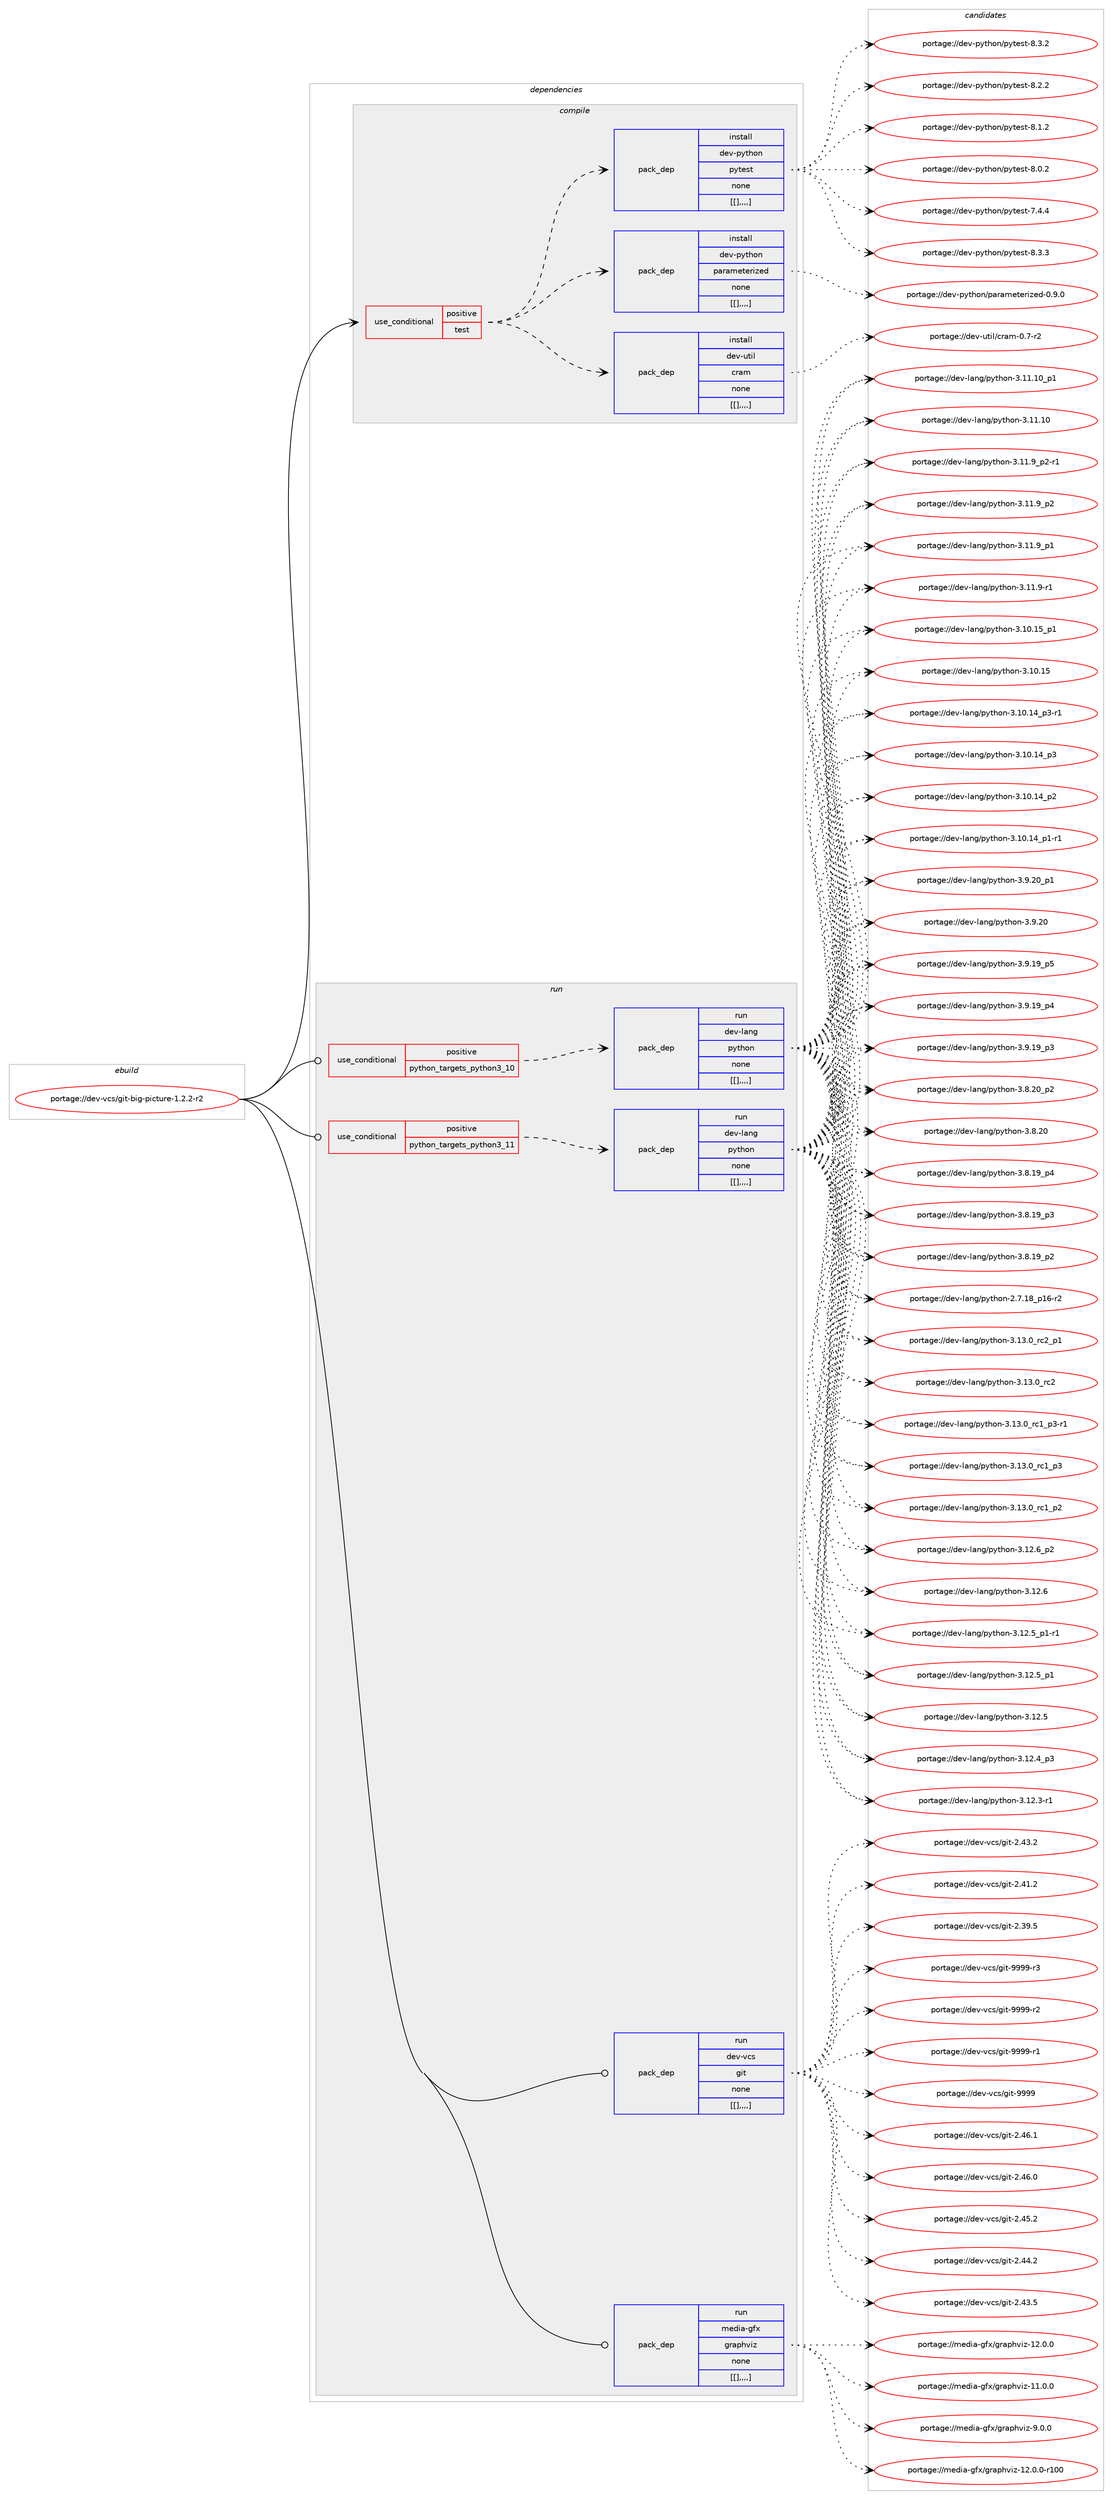 digraph prolog {

# *************
# Graph options
# *************

newrank=true;
concentrate=true;
compound=true;
graph [rankdir=LR,fontname=Helvetica,fontsize=10,ranksep=1.5];#, ranksep=2.5, nodesep=0.2];
edge  [arrowhead=vee];
node  [fontname=Helvetica,fontsize=10];

# **********
# The ebuild
# **********

subgraph cluster_leftcol {
color=gray;
label=<<i>ebuild</i>>;
id [label="portage://dev-vcs/git-big-picture-1.2.2-r2", color=red, width=4, href="../dev-vcs/git-big-picture-1.2.2-r2.svg"];
}

# ****************
# The dependencies
# ****************

subgraph cluster_midcol {
color=gray;
label=<<i>dependencies</i>>;
subgraph cluster_compile {
fillcolor="#eeeeee";
style=filled;
label=<<i>compile</i>>;
subgraph cond64974 {
dependency227092 [label=<<TABLE BORDER="0" CELLBORDER="1" CELLSPACING="0" CELLPADDING="4"><TR><TD ROWSPAN="3" CELLPADDING="10">use_conditional</TD></TR><TR><TD>positive</TD></TR><TR><TD>test</TD></TR></TABLE>>, shape=none, color=red];
subgraph pack160660 {
dependency227093 [label=<<TABLE BORDER="0" CELLBORDER="1" CELLSPACING="0" CELLPADDING="4" WIDTH="220"><TR><TD ROWSPAN="6" CELLPADDING="30">pack_dep</TD></TR><TR><TD WIDTH="110">install</TD></TR><TR><TD>dev-python</TD></TR><TR><TD>parameterized</TD></TR><TR><TD>none</TD></TR><TR><TD>[[],,,,]</TD></TR></TABLE>>, shape=none, color=blue];
}
dependency227092:e -> dependency227093:w [weight=20,style="dashed",arrowhead="vee"];
subgraph pack160661 {
dependency227094 [label=<<TABLE BORDER="0" CELLBORDER="1" CELLSPACING="0" CELLPADDING="4" WIDTH="220"><TR><TD ROWSPAN="6" CELLPADDING="30">pack_dep</TD></TR><TR><TD WIDTH="110">install</TD></TR><TR><TD>dev-python</TD></TR><TR><TD>pytest</TD></TR><TR><TD>none</TD></TR><TR><TD>[[],,,,]</TD></TR></TABLE>>, shape=none, color=blue];
}
dependency227092:e -> dependency227094:w [weight=20,style="dashed",arrowhead="vee"];
subgraph pack160662 {
dependency227095 [label=<<TABLE BORDER="0" CELLBORDER="1" CELLSPACING="0" CELLPADDING="4" WIDTH="220"><TR><TD ROWSPAN="6" CELLPADDING="30">pack_dep</TD></TR><TR><TD WIDTH="110">install</TD></TR><TR><TD>dev-util</TD></TR><TR><TD>cram</TD></TR><TR><TD>none</TD></TR><TR><TD>[[],,,,]</TD></TR></TABLE>>, shape=none, color=blue];
}
dependency227092:e -> dependency227095:w [weight=20,style="dashed",arrowhead="vee"];
}
id:e -> dependency227092:w [weight=20,style="solid",arrowhead="vee"];
}
subgraph cluster_compileandrun {
fillcolor="#eeeeee";
style=filled;
label=<<i>compile and run</i>>;
}
subgraph cluster_run {
fillcolor="#eeeeee";
style=filled;
label=<<i>run</i>>;
subgraph cond64975 {
dependency227096 [label=<<TABLE BORDER="0" CELLBORDER="1" CELLSPACING="0" CELLPADDING="4"><TR><TD ROWSPAN="3" CELLPADDING="10">use_conditional</TD></TR><TR><TD>positive</TD></TR><TR><TD>python_targets_python3_10</TD></TR></TABLE>>, shape=none, color=red];
subgraph pack160663 {
dependency227097 [label=<<TABLE BORDER="0" CELLBORDER="1" CELLSPACING="0" CELLPADDING="4" WIDTH="220"><TR><TD ROWSPAN="6" CELLPADDING="30">pack_dep</TD></TR><TR><TD WIDTH="110">run</TD></TR><TR><TD>dev-lang</TD></TR><TR><TD>python</TD></TR><TR><TD>none</TD></TR><TR><TD>[[],,,,]</TD></TR></TABLE>>, shape=none, color=blue];
}
dependency227096:e -> dependency227097:w [weight=20,style="dashed",arrowhead="vee"];
}
id:e -> dependency227096:w [weight=20,style="solid",arrowhead="odot"];
subgraph cond64976 {
dependency227098 [label=<<TABLE BORDER="0" CELLBORDER="1" CELLSPACING="0" CELLPADDING="4"><TR><TD ROWSPAN="3" CELLPADDING="10">use_conditional</TD></TR><TR><TD>positive</TD></TR><TR><TD>python_targets_python3_11</TD></TR></TABLE>>, shape=none, color=red];
subgraph pack160664 {
dependency227099 [label=<<TABLE BORDER="0" CELLBORDER="1" CELLSPACING="0" CELLPADDING="4" WIDTH="220"><TR><TD ROWSPAN="6" CELLPADDING="30">pack_dep</TD></TR><TR><TD WIDTH="110">run</TD></TR><TR><TD>dev-lang</TD></TR><TR><TD>python</TD></TR><TR><TD>none</TD></TR><TR><TD>[[],,,,]</TD></TR></TABLE>>, shape=none, color=blue];
}
dependency227098:e -> dependency227099:w [weight=20,style="dashed",arrowhead="vee"];
}
id:e -> dependency227098:w [weight=20,style="solid",arrowhead="odot"];
subgraph pack160665 {
dependency227100 [label=<<TABLE BORDER="0" CELLBORDER="1" CELLSPACING="0" CELLPADDING="4" WIDTH="220"><TR><TD ROWSPAN="6" CELLPADDING="30">pack_dep</TD></TR><TR><TD WIDTH="110">run</TD></TR><TR><TD>dev-vcs</TD></TR><TR><TD>git</TD></TR><TR><TD>none</TD></TR><TR><TD>[[],,,,]</TD></TR></TABLE>>, shape=none, color=blue];
}
id:e -> dependency227100:w [weight=20,style="solid",arrowhead="odot"];
subgraph pack160666 {
dependency227101 [label=<<TABLE BORDER="0" CELLBORDER="1" CELLSPACING="0" CELLPADDING="4" WIDTH="220"><TR><TD ROWSPAN="6" CELLPADDING="30">pack_dep</TD></TR><TR><TD WIDTH="110">run</TD></TR><TR><TD>media-gfx</TD></TR><TR><TD>graphviz</TD></TR><TR><TD>none</TD></TR><TR><TD>[[],,,,]</TD></TR></TABLE>>, shape=none, color=blue];
}
id:e -> dependency227101:w [weight=20,style="solid",arrowhead="odot"];
}
}

# **************
# The candidates
# **************

subgraph cluster_choices {
rank=same;
color=gray;
label=<<i>candidates</i>>;

subgraph choice160660 {
color=black;
nodesep=1;
choice10010111845112121116104111110471129711497109101116101114105122101100454846574648 [label="portage://dev-python/parameterized-0.9.0", color=red, width=4,href="../dev-python/parameterized-0.9.0.svg"];
dependency227093:e -> choice10010111845112121116104111110471129711497109101116101114105122101100454846574648:w [style=dotted,weight="100"];
}
subgraph choice160661 {
color=black;
nodesep=1;
choice1001011184511212111610411111047112121116101115116455646514651 [label="portage://dev-python/pytest-8.3.3", color=red, width=4,href="../dev-python/pytest-8.3.3.svg"];
choice1001011184511212111610411111047112121116101115116455646514650 [label="portage://dev-python/pytest-8.3.2", color=red, width=4,href="../dev-python/pytest-8.3.2.svg"];
choice1001011184511212111610411111047112121116101115116455646504650 [label="portage://dev-python/pytest-8.2.2", color=red, width=4,href="../dev-python/pytest-8.2.2.svg"];
choice1001011184511212111610411111047112121116101115116455646494650 [label="portage://dev-python/pytest-8.1.2", color=red, width=4,href="../dev-python/pytest-8.1.2.svg"];
choice1001011184511212111610411111047112121116101115116455646484650 [label="portage://dev-python/pytest-8.0.2", color=red, width=4,href="../dev-python/pytest-8.0.2.svg"];
choice1001011184511212111610411111047112121116101115116455546524652 [label="portage://dev-python/pytest-7.4.4", color=red, width=4,href="../dev-python/pytest-7.4.4.svg"];
dependency227094:e -> choice1001011184511212111610411111047112121116101115116455646514651:w [style=dotted,weight="100"];
dependency227094:e -> choice1001011184511212111610411111047112121116101115116455646514650:w [style=dotted,weight="100"];
dependency227094:e -> choice1001011184511212111610411111047112121116101115116455646504650:w [style=dotted,weight="100"];
dependency227094:e -> choice1001011184511212111610411111047112121116101115116455646494650:w [style=dotted,weight="100"];
dependency227094:e -> choice1001011184511212111610411111047112121116101115116455646484650:w [style=dotted,weight="100"];
dependency227094:e -> choice1001011184511212111610411111047112121116101115116455546524652:w [style=dotted,weight="100"];
}
subgraph choice160662 {
color=black;
nodesep=1;
choice10010111845117116105108479911497109454846554511450 [label="portage://dev-util/cram-0.7-r2", color=red, width=4,href="../dev-util/cram-0.7-r2.svg"];
dependency227095:e -> choice10010111845117116105108479911497109454846554511450:w [style=dotted,weight="100"];
}
subgraph choice160663 {
color=black;
nodesep=1;
choice100101118451089711010347112121116104111110455146495146489511499509511249 [label="portage://dev-lang/python-3.13.0_rc2_p1", color=red, width=4,href="../dev-lang/python-3.13.0_rc2_p1.svg"];
choice10010111845108971101034711212111610411111045514649514648951149950 [label="portage://dev-lang/python-3.13.0_rc2", color=red, width=4,href="../dev-lang/python-3.13.0_rc2.svg"];
choice1001011184510897110103471121211161041111104551464951464895114994995112514511449 [label="portage://dev-lang/python-3.13.0_rc1_p3-r1", color=red, width=4,href="../dev-lang/python-3.13.0_rc1_p3-r1.svg"];
choice100101118451089711010347112121116104111110455146495146489511499499511251 [label="portage://dev-lang/python-3.13.0_rc1_p3", color=red, width=4,href="../dev-lang/python-3.13.0_rc1_p3.svg"];
choice100101118451089711010347112121116104111110455146495146489511499499511250 [label="portage://dev-lang/python-3.13.0_rc1_p2", color=red, width=4,href="../dev-lang/python-3.13.0_rc1_p2.svg"];
choice100101118451089711010347112121116104111110455146495046549511250 [label="portage://dev-lang/python-3.12.6_p2", color=red, width=4,href="../dev-lang/python-3.12.6_p2.svg"];
choice10010111845108971101034711212111610411111045514649504654 [label="portage://dev-lang/python-3.12.6", color=red, width=4,href="../dev-lang/python-3.12.6.svg"];
choice1001011184510897110103471121211161041111104551464950465395112494511449 [label="portage://dev-lang/python-3.12.5_p1-r1", color=red, width=4,href="../dev-lang/python-3.12.5_p1-r1.svg"];
choice100101118451089711010347112121116104111110455146495046539511249 [label="portage://dev-lang/python-3.12.5_p1", color=red, width=4,href="../dev-lang/python-3.12.5_p1.svg"];
choice10010111845108971101034711212111610411111045514649504653 [label="portage://dev-lang/python-3.12.5", color=red, width=4,href="../dev-lang/python-3.12.5.svg"];
choice100101118451089711010347112121116104111110455146495046529511251 [label="portage://dev-lang/python-3.12.4_p3", color=red, width=4,href="../dev-lang/python-3.12.4_p3.svg"];
choice100101118451089711010347112121116104111110455146495046514511449 [label="portage://dev-lang/python-3.12.3-r1", color=red, width=4,href="../dev-lang/python-3.12.3-r1.svg"];
choice10010111845108971101034711212111610411111045514649494649489511249 [label="portage://dev-lang/python-3.11.10_p1", color=red, width=4,href="../dev-lang/python-3.11.10_p1.svg"];
choice1001011184510897110103471121211161041111104551464949464948 [label="portage://dev-lang/python-3.11.10", color=red, width=4,href="../dev-lang/python-3.11.10.svg"];
choice1001011184510897110103471121211161041111104551464949465795112504511449 [label="portage://dev-lang/python-3.11.9_p2-r1", color=red, width=4,href="../dev-lang/python-3.11.9_p2-r1.svg"];
choice100101118451089711010347112121116104111110455146494946579511250 [label="portage://dev-lang/python-3.11.9_p2", color=red, width=4,href="../dev-lang/python-3.11.9_p2.svg"];
choice100101118451089711010347112121116104111110455146494946579511249 [label="portage://dev-lang/python-3.11.9_p1", color=red, width=4,href="../dev-lang/python-3.11.9_p1.svg"];
choice100101118451089711010347112121116104111110455146494946574511449 [label="portage://dev-lang/python-3.11.9-r1", color=red, width=4,href="../dev-lang/python-3.11.9-r1.svg"];
choice10010111845108971101034711212111610411111045514649484649539511249 [label="portage://dev-lang/python-3.10.15_p1", color=red, width=4,href="../dev-lang/python-3.10.15_p1.svg"];
choice1001011184510897110103471121211161041111104551464948464953 [label="portage://dev-lang/python-3.10.15", color=red, width=4,href="../dev-lang/python-3.10.15.svg"];
choice100101118451089711010347112121116104111110455146494846495295112514511449 [label="portage://dev-lang/python-3.10.14_p3-r1", color=red, width=4,href="../dev-lang/python-3.10.14_p3-r1.svg"];
choice10010111845108971101034711212111610411111045514649484649529511251 [label="portage://dev-lang/python-3.10.14_p3", color=red, width=4,href="../dev-lang/python-3.10.14_p3.svg"];
choice10010111845108971101034711212111610411111045514649484649529511250 [label="portage://dev-lang/python-3.10.14_p2", color=red, width=4,href="../dev-lang/python-3.10.14_p2.svg"];
choice100101118451089711010347112121116104111110455146494846495295112494511449 [label="portage://dev-lang/python-3.10.14_p1-r1", color=red, width=4,href="../dev-lang/python-3.10.14_p1-r1.svg"];
choice100101118451089711010347112121116104111110455146574650489511249 [label="portage://dev-lang/python-3.9.20_p1", color=red, width=4,href="../dev-lang/python-3.9.20_p1.svg"];
choice10010111845108971101034711212111610411111045514657465048 [label="portage://dev-lang/python-3.9.20", color=red, width=4,href="../dev-lang/python-3.9.20.svg"];
choice100101118451089711010347112121116104111110455146574649579511253 [label="portage://dev-lang/python-3.9.19_p5", color=red, width=4,href="../dev-lang/python-3.9.19_p5.svg"];
choice100101118451089711010347112121116104111110455146574649579511252 [label="portage://dev-lang/python-3.9.19_p4", color=red, width=4,href="../dev-lang/python-3.9.19_p4.svg"];
choice100101118451089711010347112121116104111110455146574649579511251 [label="portage://dev-lang/python-3.9.19_p3", color=red, width=4,href="../dev-lang/python-3.9.19_p3.svg"];
choice100101118451089711010347112121116104111110455146564650489511250 [label="portage://dev-lang/python-3.8.20_p2", color=red, width=4,href="../dev-lang/python-3.8.20_p2.svg"];
choice10010111845108971101034711212111610411111045514656465048 [label="portage://dev-lang/python-3.8.20", color=red, width=4,href="../dev-lang/python-3.8.20.svg"];
choice100101118451089711010347112121116104111110455146564649579511252 [label="portage://dev-lang/python-3.8.19_p4", color=red, width=4,href="../dev-lang/python-3.8.19_p4.svg"];
choice100101118451089711010347112121116104111110455146564649579511251 [label="portage://dev-lang/python-3.8.19_p3", color=red, width=4,href="../dev-lang/python-3.8.19_p3.svg"];
choice100101118451089711010347112121116104111110455146564649579511250 [label="portage://dev-lang/python-3.8.19_p2", color=red, width=4,href="../dev-lang/python-3.8.19_p2.svg"];
choice100101118451089711010347112121116104111110455046554649569511249544511450 [label="portage://dev-lang/python-2.7.18_p16-r2", color=red, width=4,href="../dev-lang/python-2.7.18_p16-r2.svg"];
dependency227097:e -> choice100101118451089711010347112121116104111110455146495146489511499509511249:w [style=dotted,weight="100"];
dependency227097:e -> choice10010111845108971101034711212111610411111045514649514648951149950:w [style=dotted,weight="100"];
dependency227097:e -> choice1001011184510897110103471121211161041111104551464951464895114994995112514511449:w [style=dotted,weight="100"];
dependency227097:e -> choice100101118451089711010347112121116104111110455146495146489511499499511251:w [style=dotted,weight="100"];
dependency227097:e -> choice100101118451089711010347112121116104111110455146495146489511499499511250:w [style=dotted,weight="100"];
dependency227097:e -> choice100101118451089711010347112121116104111110455146495046549511250:w [style=dotted,weight="100"];
dependency227097:e -> choice10010111845108971101034711212111610411111045514649504654:w [style=dotted,weight="100"];
dependency227097:e -> choice1001011184510897110103471121211161041111104551464950465395112494511449:w [style=dotted,weight="100"];
dependency227097:e -> choice100101118451089711010347112121116104111110455146495046539511249:w [style=dotted,weight="100"];
dependency227097:e -> choice10010111845108971101034711212111610411111045514649504653:w [style=dotted,weight="100"];
dependency227097:e -> choice100101118451089711010347112121116104111110455146495046529511251:w [style=dotted,weight="100"];
dependency227097:e -> choice100101118451089711010347112121116104111110455146495046514511449:w [style=dotted,weight="100"];
dependency227097:e -> choice10010111845108971101034711212111610411111045514649494649489511249:w [style=dotted,weight="100"];
dependency227097:e -> choice1001011184510897110103471121211161041111104551464949464948:w [style=dotted,weight="100"];
dependency227097:e -> choice1001011184510897110103471121211161041111104551464949465795112504511449:w [style=dotted,weight="100"];
dependency227097:e -> choice100101118451089711010347112121116104111110455146494946579511250:w [style=dotted,weight="100"];
dependency227097:e -> choice100101118451089711010347112121116104111110455146494946579511249:w [style=dotted,weight="100"];
dependency227097:e -> choice100101118451089711010347112121116104111110455146494946574511449:w [style=dotted,weight="100"];
dependency227097:e -> choice10010111845108971101034711212111610411111045514649484649539511249:w [style=dotted,weight="100"];
dependency227097:e -> choice1001011184510897110103471121211161041111104551464948464953:w [style=dotted,weight="100"];
dependency227097:e -> choice100101118451089711010347112121116104111110455146494846495295112514511449:w [style=dotted,weight="100"];
dependency227097:e -> choice10010111845108971101034711212111610411111045514649484649529511251:w [style=dotted,weight="100"];
dependency227097:e -> choice10010111845108971101034711212111610411111045514649484649529511250:w [style=dotted,weight="100"];
dependency227097:e -> choice100101118451089711010347112121116104111110455146494846495295112494511449:w [style=dotted,weight="100"];
dependency227097:e -> choice100101118451089711010347112121116104111110455146574650489511249:w [style=dotted,weight="100"];
dependency227097:e -> choice10010111845108971101034711212111610411111045514657465048:w [style=dotted,weight="100"];
dependency227097:e -> choice100101118451089711010347112121116104111110455146574649579511253:w [style=dotted,weight="100"];
dependency227097:e -> choice100101118451089711010347112121116104111110455146574649579511252:w [style=dotted,weight="100"];
dependency227097:e -> choice100101118451089711010347112121116104111110455146574649579511251:w [style=dotted,weight="100"];
dependency227097:e -> choice100101118451089711010347112121116104111110455146564650489511250:w [style=dotted,weight="100"];
dependency227097:e -> choice10010111845108971101034711212111610411111045514656465048:w [style=dotted,weight="100"];
dependency227097:e -> choice100101118451089711010347112121116104111110455146564649579511252:w [style=dotted,weight="100"];
dependency227097:e -> choice100101118451089711010347112121116104111110455146564649579511251:w [style=dotted,weight="100"];
dependency227097:e -> choice100101118451089711010347112121116104111110455146564649579511250:w [style=dotted,weight="100"];
dependency227097:e -> choice100101118451089711010347112121116104111110455046554649569511249544511450:w [style=dotted,weight="100"];
}
subgraph choice160664 {
color=black;
nodesep=1;
choice100101118451089711010347112121116104111110455146495146489511499509511249 [label="portage://dev-lang/python-3.13.0_rc2_p1", color=red, width=4,href="../dev-lang/python-3.13.0_rc2_p1.svg"];
choice10010111845108971101034711212111610411111045514649514648951149950 [label="portage://dev-lang/python-3.13.0_rc2", color=red, width=4,href="../dev-lang/python-3.13.0_rc2.svg"];
choice1001011184510897110103471121211161041111104551464951464895114994995112514511449 [label="portage://dev-lang/python-3.13.0_rc1_p3-r1", color=red, width=4,href="../dev-lang/python-3.13.0_rc1_p3-r1.svg"];
choice100101118451089711010347112121116104111110455146495146489511499499511251 [label="portage://dev-lang/python-3.13.0_rc1_p3", color=red, width=4,href="../dev-lang/python-3.13.0_rc1_p3.svg"];
choice100101118451089711010347112121116104111110455146495146489511499499511250 [label="portage://dev-lang/python-3.13.0_rc1_p2", color=red, width=4,href="../dev-lang/python-3.13.0_rc1_p2.svg"];
choice100101118451089711010347112121116104111110455146495046549511250 [label="portage://dev-lang/python-3.12.6_p2", color=red, width=4,href="../dev-lang/python-3.12.6_p2.svg"];
choice10010111845108971101034711212111610411111045514649504654 [label="portage://dev-lang/python-3.12.6", color=red, width=4,href="../dev-lang/python-3.12.6.svg"];
choice1001011184510897110103471121211161041111104551464950465395112494511449 [label="portage://dev-lang/python-3.12.5_p1-r1", color=red, width=4,href="../dev-lang/python-3.12.5_p1-r1.svg"];
choice100101118451089711010347112121116104111110455146495046539511249 [label="portage://dev-lang/python-3.12.5_p1", color=red, width=4,href="../dev-lang/python-3.12.5_p1.svg"];
choice10010111845108971101034711212111610411111045514649504653 [label="portage://dev-lang/python-3.12.5", color=red, width=4,href="../dev-lang/python-3.12.5.svg"];
choice100101118451089711010347112121116104111110455146495046529511251 [label="portage://dev-lang/python-3.12.4_p3", color=red, width=4,href="../dev-lang/python-3.12.4_p3.svg"];
choice100101118451089711010347112121116104111110455146495046514511449 [label="portage://dev-lang/python-3.12.3-r1", color=red, width=4,href="../dev-lang/python-3.12.3-r1.svg"];
choice10010111845108971101034711212111610411111045514649494649489511249 [label="portage://dev-lang/python-3.11.10_p1", color=red, width=4,href="../dev-lang/python-3.11.10_p1.svg"];
choice1001011184510897110103471121211161041111104551464949464948 [label="portage://dev-lang/python-3.11.10", color=red, width=4,href="../dev-lang/python-3.11.10.svg"];
choice1001011184510897110103471121211161041111104551464949465795112504511449 [label="portage://dev-lang/python-3.11.9_p2-r1", color=red, width=4,href="../dev-lang/python-3.11.9_p2-r1.svg"];
choice100101118451089711010347112121116104111110455146494946579511250 [label="portage://dev-lang/python-3.11.9_p2", color=red, width=4,href="../dev-lang/python-3.11.9_p2.svg"];
choice100101118451089711010347112121116104111110455146494946579511249 [label="portage://dev-lang/python-3.11.9_p1", color=red, width=4,href="../dev-lang/python-3.11.9_p1.svg"];
choice100101118451089711010347112121116104111110455146494946574511449 [label="portage://dev-lang/python-3.11.9-r1", color=red, width=4,href="../dev-lang/python-3.11.9-r1.svg"];
choice10010111845108971101034711212111610411111045514649484649539511249 [label="portage://dev-lang/python-3.10.15_p1", color=red, width=4,href="../dev-lang/python-3.10.15_p1.svg"];
choice1001011184510897110103471121211161041111104551464948464953 [label="portage://dev-lang/python-3.10.15", color=red, width=4,href="../dev-lang/python-3.10.15.svg"];
choice100101118451089711010347112121116104111110455146494846495295112514511449 [label="portage://dev-lang/python-3.10.14_p3-r1", color=red, width=4,href="../dev-lang/python-3.10.14_p3-r1.svg"];
choice10010111845108971101034711212111610411111045514649484649529511251 [label="portage://dev-lang/python-3.10.14_p3", color=red, width=4,href="../dev-lang/python-3.10.14_p3.svg"];
choice10010111845108971101034711212111610411111045514649484649529511250 [label="portage://dev-lang/python-3.10.14_p2", color=red, width=4,href="../dev-lang/python-3.10.14_p2.svg"];
choice100101118451089711010347112121116104111110455146494846495295112494511449 [label="portage://dev-lang/python-3.10.14_p1-r1", color=red, width=4,href="../dev-lang/python-3.10.14_p1-r1.svg"];
choice100101118451089711010347112121116104111110455146574650489511249 [label="portage://dev-lang/python-3.9.20_p1", color=red, width=4,href="../dev-lang/python-3.9.20_p1.svg"];
choice10010111845108971101034711212111610411111045514657465048 [label="portage://dev-lang/python-3.9.20", color=red, width=4,href="../dev-lang/python-3.9.20.svg"];
choice100101118451089711010347112121116104111110455146574649579511253 [label="portage://dev-lang/python-3.9.19_p5", color=red, width=4,href="../dev-lang/python-3.9.19_p5.svg"];
choice100101118451089711010347112121116104111110455146574649579511252 [label="portage://dev-lang/python-3.9.19_p4", color=red, width=4,href="../dev-lang/python-3.9.19_p4.svg"];
choice100101118451089711010347112121116104111110455146574649579511251 [label="portage://dev-lang/python-3.9.19_p3", color=red, width=4,href="../dev-lang/python-3.9.19_p3.svg"];
choice100101118451089711010347112121116104111110455146564650489511250 [label="portage://dev-lang/python-3.8.20_p2", color=red, width=4,href="../dev-lang/python-3.8.20_p2.svg"];
choice10010111845108971101034711212111610411111045514656465048 [label="portage://dev-lang/python-3.8.20", color=red, width=4,href="../dev-lang/python-3.8.20.svg"];
choice100101118451089711010347112121116104111110455146564649579511252 [label="portage://dev-lang/python-3.8.19_p4", color=red, width=4,href="../dev-lang/python-3.8.19_p4.svg"];
choice100101118451089711010347112121116104111110455146564649579511251 [label="portage://dev-lang/python-3.8.19_p3", color=red, width=4,href="../dev-lang/python-3.8.19_p3.svg"];
choice100101118451089711010347112121116104111110455146564649579511250 [label="portage://dev-lang/python-3.8.19_p2", color=red, width=4,href="../dev-lang/python-3.8.19_p2.svg"];
choice100101118451089711010347112121116104111110455046554649569511249544511450 [label="portage://dev-lang/python-2.7.18_p16-r2", color=red, width=4,href="../dev-lang/python-2.7.18_p16-r2.svg"];
dependency227099:e -> choice100101118451089711010347112121116104111110455146495146489511499509511249:w [style=dotted,weight="100"];
dependency227099:e -> choice10010111845108971101034711212111610411111045514649514648951149950:w [style=dotted,weight="100"];
dependency227099:e -> choice1001011184510897110103471121211161041111104551464951464895114994995112514511449:w [style=dotted,weight="100"];
dependency227099:e -> choice100101118451089711010347112121116104111110455146495146489511499499511251:w [style=dotted,weight="100"];
dependency227099:e -> choice100101118451089711010347112121116104111110455146495146489511499499511250:w [style=dotted,weight="100"];
dependency227099:e -> choice100101118451089711010347112121116104111110455146495046549511250:w [style=dotted,weight="100"];
dependency227099:e -> choice10010111845108971101034711212111610411111045514649504654:w [style=dotted,weight="100"];
dependency227099:e -> choice1001011184510897110103471121211161041111104551464950465395112494511449:w [style=dotted,weight="100"];
dependency227099:e -> choice100101118451089711010347112121116104111110455146495046539511249:w [style=dotted,weight="100"];
dependency227099:e -> choice10010111845108971101034711212111610411111045514649504653:w [style=dotted,weight="100"];
dependency227099:e -> choice100101118451089711010347112121116104111110455146495046529511251:w [style=dotted,weight="100"];
dependency227099:e -> choice100101118451089711010347112121116104111110455146495046514511449:w [style=dotted,weight="100"];
dependency227099:e -> choice10010111845108971101034711212111610411111045514649494649489511249:w [style=dotted,weight="100"];
dependency227099:e -> choice1001011184510897110103471121211161041111104551464949464948:w [style=dotted,weight="100"];
dependency227099:e -> choice1001011184510897110103471121211161041111104551464949465795112504511449:w [style=dotted,weight="100"];
dependency227099:e -> choice100101118451089711010347112121116104111110455146494946579511250:w [style=dotted,weight="100"];
dependency227099:e -> choice100101118451089711010347112121116104111110455146494946579511249:w [style=dotted,weight="100"];
dependency227099:e -> choice100101118451089711010347112121116104111110455146494946574511449:w [style=dotted,weight="100"];
dependency227099:e -> choice10010111845108971101034711212111610411111045514649484649539511249:w [style=dotted,weight="100"];
dependency227099:e -> choice1001011184510897110103471121211161041111104551464948464953:w [style=dotted,weight="100"];
dependency227099:e -> choice100101118451089711010347112121116104111110455146494846495295112514511449:w [style=dotted,weight="100"];
dependency227099:e -> choice10010111845108971101034711212111610411111045514649484649529511251:w [style=dotted,weight="100"];
dependency227099:e -> choice10010111845108971101034711212111610411111045514649484649529511250:w [style=dotted,weight="100"];
dependency227099:e -> choice100101118451089711010347112121116104111110455146494846495295112494511449:w [style=dotted,weight="100"];
dependency227099:e -> choice100101118451089711010347112121116104111110455146574650489511249:w [style=dotted,weight="100"];
dependency227099:e -> choice10010111845108971101034711212111610411111045514657465048:w [style=dotted,weight="100"];
dependency227099:e -> choice100101118451089711010347112121116104111110455146574649579511253:w [style=dotted,weight="100"];
dependency227099:e -> choice100101118451089711010347112121116104111110455146574649579511252:w [style=dotted,weight="100"];
dependency227099:e -> choice100101118451089711010347112121116104111110455146574649579511251:w [style=dotted,weight="100"];
dependency227099:e -> choice100101118451089711010347112121116104111110455146564650489511250:w [style=dotted,weight="100"];
dependency227099:e -> choice10010111845108971101034711212111610411111045514656465048:w [style=dotted,weight="100"];
dependency227099:e -> choice100101118451089711010347112121116104111110455146564649579511252:w [style=dotted,weight="100"];
dependency227099:e -> choice100101118451089711010347112121116104111110455146564649579511251:w [style=dotted,weight="100"];
dependency227099:e -> choice100101118451089711010347112121116104111110455146564649579511250:w [style=dotted,weight="100"];
dependency227099:e -> choice100101118451089711010347112121116104111110455046554649569511249544511450:w [style=dotted,weight="100"];
}
subgraph choice160665 {
color=black;
nodesep=1;
choice10010111845118991154710310511645575757574511451 [label="portage://dev-vcs/git-9999-r3", color=red, width=4,href="../dev-vcs/git-9999-r3.svg"];
choice10010111845118991154710310511645575757574511450 [label="portage://dev-vcs/git-9999-r2", color=red, width=4,href="../dev-vcs/git-9999-r2.svg"];
choice10010111845118991154710310511645575757574511449 [label="portage://dev-vcs/git-9999-r1", color=red, width=4,href="../dev-vcs/git-9999-r1.svg"];
choice1001011184511899115471031051164557575757 [label="portage://dev-vcs/git-9999", color=red, width=4,href="../dev-vcs/git-9999.svg"];
choice10010111845118991154710310511645504652544649 [label="portage://dev-vcs/git-2.46.1", color=red, width=4,href="../dev-vcs/git-2.46.1.svg"];
choice10010111845118991154710310511645504652544648 [label="portage://dev-vcs/git-2.46.0", color=red, width=4,href="../dev-vcs/git-2.46.0.svg"];
choice10010111845118991154710310511645504652534650 [label="portage://dev-vcs/git-2.45.2", color=red, width=4,href="../dev-vcs/git-2.45.2.svg"];
choice10010111845118991154710310511645504652524650 [label="portage://dev-vcs/git-2.44.2", color=red, width=4,href="../dev-vcs/git-2.44.2.svg"];
choice10010111845118991154710310511645504652514653 [label="portage://dev-vcs/git-2.43.5", color=red, width=4,href="../dev-vcs/git-2.43.5.svg"];
choice10010111845118991154710310511645504652514650 [label="portage://dev-vcs/git-2.43.2", color=red, width=4,href="../dev-vcs/git-2.43.2.svg"];
choice10010111845118991154710310511645504652494650 [label="portage://dev-vcs/git-2.41.2", color=red, width=4,href="../dev-vcs/git-2.41.2.svg"];
choice10010111845118991154710310511645504651574653 [label="portage://dev-vcs/git-2.39.5", color=red, width=4,href="../dev-vcs/git-2.39.5.svg"];
dependency227100:e -> choice10010111845118991154710310511645575757574511451:w [style=dotted,weight="100"];
dependency227100:e -> choice10010111845118991154710310511645575757574511450:w [style=dotted,weight="100"];
dependency227100:e -> choice10010111845118991154710310511645575757574511449:w [style=dotted,weight="100"];
dependency227100:e -> choice1001011184511899115471031051164557575757:w [style=dotted,weight="100"];
dependency227100:e -> choice10010111845118991154710310511645504652544649:w [style=dotted,weight="100"];
dependency227100:e -> choice10010111845118991154710310511645504652544648:w [style=dotted,weight="100"];
dependency227100:e -> choice10010111845118991154710310511645504652534650:w [style=dotted,weight="100"];
dependency227100:e -> choice10010111845118991154710310511645504652524650:w [style=dotted,weight="100"];
dependency227100:e -> choice10010111845118991154710310511645504652514653:w [style=dotted,weight="100"];
dependency227100:e -> choice10010111845118991154710310511645504652514650:w [style=dotted,weight="100"];
dependency227100:e -> choice10010111845118991154710310511645504652494650:w [style=dotted,weight="100"];
dependency227100:e -> choice10010111845118991154710310511645504651574653:w [style=dotted,weight="100"];
}
subgraph choice160666 {
color=black;
nodesep=1;
choice109101100105974510310212047103114971121041181051224549504648464845114494848 [label="portage://media-gfx/graphviz-12.0.0-r100", color=red, width=4,href="../media-gfx/graphviz-12.0.0-r100.svg"];
choice1091011001059745103102120471031149711210411810512245495046484648 [label="portage://media-gfx/graphviz-12.0.0", color=red, width=4,href="../media-gfx/graphviz-12.0.0.svg"];
choice1091011001059745103102120471031149711210411810512245494946484648 [label="portage://media-gfx/graphviz-11.0.0", color=red, width=4,href="../media-gfx/graphviz-11.0.0.svg"];
choice10910110010597451031021204710311497112104118105122455746484648 [label="portage://media-gfx/graphviz-9.0.0", color=red, width=4,href="../media-gfx/graphviz-9.0.0.svg"];
dependency227101:e -> choice109101100105974510310212047103114971121041181051224549504648464845114494848:w [style=dotted,weight="100"];
dependency227101:e -> choice1091011001059745103102120471031149711210411810512245495046484648:w [style=dotted,weight="100"];
dependency227101:e -> choice1091011001059745103102120471031149711210411810512245494946484648:w [style=dotted,weight="100"];
dependency227101:e -> choice10910110010597451031021204710311497112104118105122455746484648:w [style=dotted,weight="100"];
}
}

}

